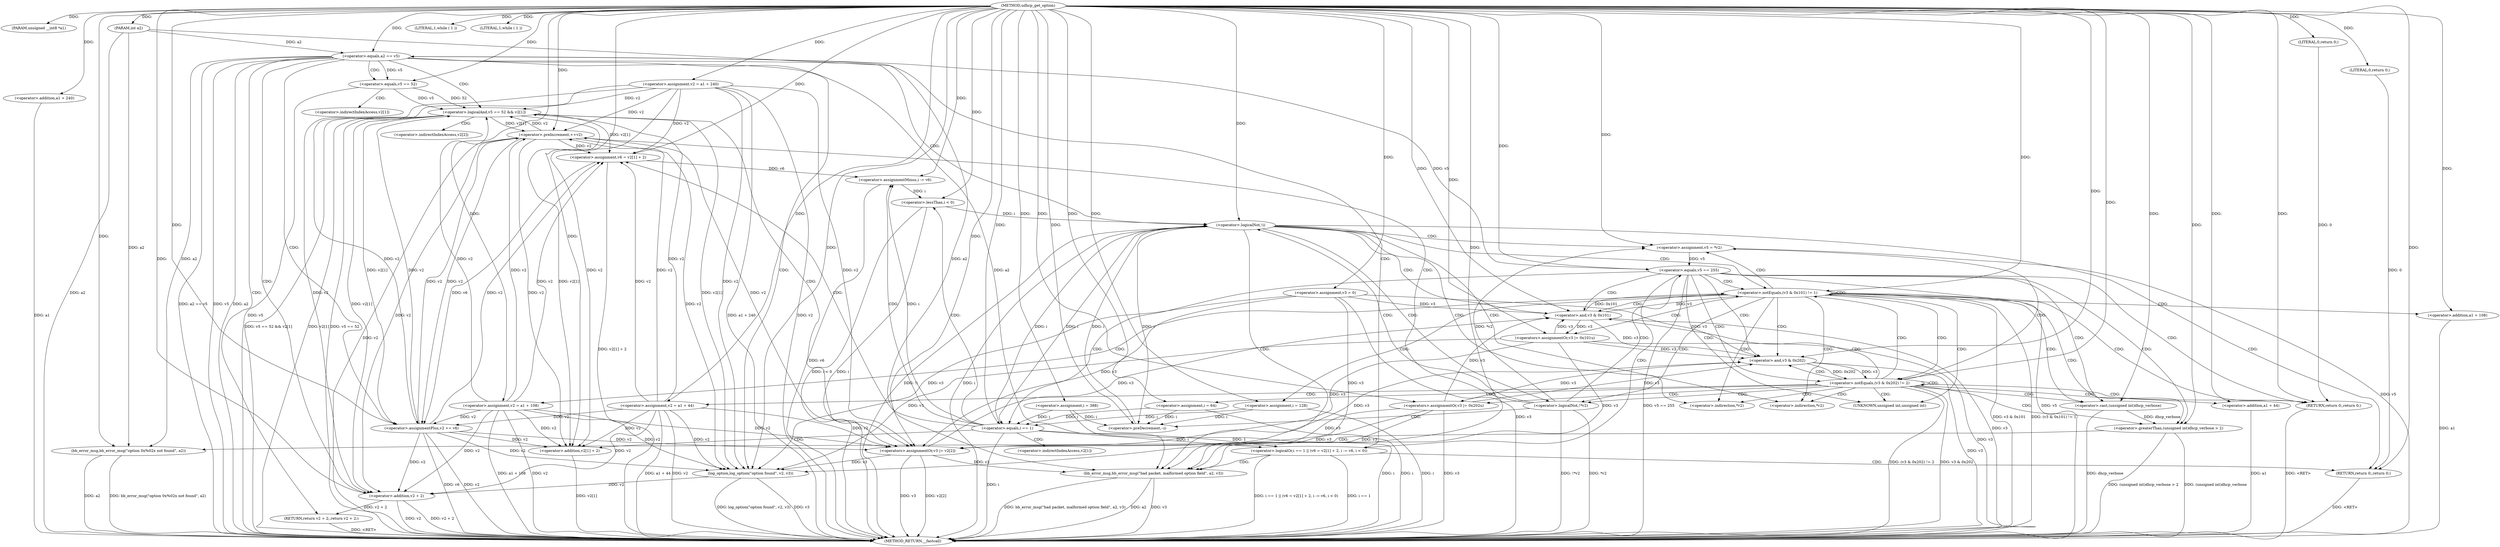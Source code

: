 digraph udhcp_get_option {  
"1000106" [label = "(METHOD,udhcp_get_option)" ]
"1000262" [label = "(METHOD_RETURN,__fastcall)" ]
"1000107" [label = "(PARAM,unsigned __int8 *a1)" ]
"1000108" [label = "(PARAM,int a2)" ]
"1000115" [label = "(<operator>.assignment,v2 = a1 + 240)" ]
"1000117" [label = "(<operator>.addition,a1 + 240)" ]
"1000120" [label = "(<operator>.assignment,v3 = 0)" ]
"1000124" [label = "(<operator>.assignment,i = 388)" ]
"1000127" [label = "(<operator>.assignment,i = 64)" ]
"1000132" [label = "(LITERAL,1,while ( 1 ))" ]
"1000135" [label = "(LITERAL,1,while ( 1 ))" ]
"1000137" [label = "(<operator>.assignment,v5 = *v2)" ]
"1000142" [label = "(<operator>.logicalNot,!*v2)" ]
"1000146" [label = "(<operator>.preDecrement,--i)" ]
"1000148" [label = "(<operator>.preIncrement,++v2)" ]
"1000152" [label = "(<operator>.equals,v5 == 255)" ]
"1000157" [label = "(<operator>.logicalOr,i == 1 || (v6 = v2[1] + 2, i -= v6, i < 0))" ]
"1000158" [label = "(<operator>.equals,i == 1)" ]
"1000162" [label = "(<operator>.assignment,v6 = v2[1] + 2)" ]
"1000164" [label = "(<operator>.addition,v2[1] + 2)" ]
"1000170" [label = "(<operator>.assignmentMinus,i -= v6)" ]
"1000173" [label = "(<operator>.lessThan,i < 0)" ]
"1000178" [label = "(bb_error_msg,bb_error_msg(\"bad packet, malformed option field\", a2, v3))" ]
"1000182" [label = "(RETURN,return 0;,return 0;)" ]
"1000183" [label = "(LITERAL,0,return 0;)" ]
"1000185" [label = "(<operator>.equals,a2 == v5)" ]
"1000189" [label = "(log_option,log_option(\"option found\", v2, v3))" ]
"1000193" [label = "(RETURN,return v2 + 2;,return v2 + 2;)" ]
"1000194" [label = "(<operator>.addition,v2 + 2)" ]
"1000198" [label = "(<operator>.logicalAnd,v5 == 52 && v2[1])" ]
"1000199" [label = "(<operator>.equals,v5 == 52)" ]
"1000205" [label = "(<operators>.assignmentOr,v3 |= v2[2])" ]
"1000210" [label = "(<operator>.assignmentPlus,v2 += v6)" ]
"1000215" [label = "(<operator>.logicalNot,!i)" ]
"1000219" [label = "(<operator>.notEquals,(v3 & 0x101) != 1)" ]
"1000220" [label = "(<operator>.and,v3 & 0x101)" ]
"1000225" [label = "(<operators>.assignmentOr,v3 |= 0x101u)" ]
"1000228" [label = "(<operator>.assignment,v2 = a1 + 108)" ]
"1000230" [label = "(<operator>.addition,a1 + 108)" ]
"1000233" [label = "(<operator>.assignment,i = 128)" ]
"1000237" [label = "(<operator>.notEquals,(v3 & 0x202) != 2)" ]
"1000238" [label = "(<operator>.and,v3 & 0x202)" ]
"1000243" [label = "(<operators>.assignmentOr,v3 |= 0x202u)" ]
"1000246" [label = "(<operator>.assignment,v2 = a1 + 44)" ]
"1000248" [label = "(<operator>.addition,a1 + 44)" ]
"1000252" [label = "(<operator>.greaterThan,(unsigned int)dhcp_verbose > 2)" ]
"1000253" [label = "(<operator>.cast,(unsigned int)dhcp_verbose)" ]
"1000257" [label = "(bb_error_msg,bb_error_msg(\"option 0x%02x not found\", a2))" ]
"1000260" [label = "(RETURN,return 0;,return 0;)" ]
"1000261" [label = "(LITERAL,0,return 0;)" ]
"1000139" [label = "(<operator>.indirection,*v2)" ]
"1000143" [label = "(<operator>.indirection,*v2)" ]
"1000165" [label = "(<operator>.indirectIndexAccess,v2[1])" ]
"1000202" [label = "(<operator>.indirectIndexAccess,v2[1])" ]
"1000207" [label = "(<operator>.indirectIndexAccess,v2[2])" ]
"1000254" [label = "(UNKNOWN,unsigned int,unsigned int)" ]
  "1000137" -> "1000262"  [ label = "DDG: v5"] 
  "1000248" -> "1000262"  [ label = "DDG: a1"] 
  "1000257" -> "1000262"  [ label = "DDG: bb_error_msg(\"option 0x%02x not found\", a2)"] 
  "1000205" -> "1000262"  [ label = "DDG: v3"] 
  "1000194" -> "1000262"  [ label = "DDG: v2"] 
  "1000210" -> "1000262"  [ label = "DDG: v6"] 
  "1000178" -> "1000262"  [ label = "DDG: v3"] 
  "1000162" -> "1000262"  [ label = "DDG: v2[1] + 2"] 
  "1000194" -> "1000262"  [ label = "DDG: v2 + 2"] 
  "1000142" -> "1000262"  [ label = "DDG: *v2"] 
  "1000199" -> "1000262"  [ label = "DDG: v5"] 
  "1000127" -> "1000262"  [ label = "DDG: i"] 
  "1000115" -> "1000262"  [ label = "DDG: a1 + 240"] 
  "1000198" -> "1000262"  [ label = "DDG: v5 == 52"] 
  "1000189" -> "1000262"  [ label = "DDG: log_option(\"option found\", v2, v3)"] 
  "1000238" -> "1000262"  [ label = "DDG: v3"] 
  "1000243" -> "1000262"  [ label = "DDG: v3"] 
  "1000257" -> "1000262"  [ label = "DDG: a2"] 
  "1000173" -> "1000262"  [ label = "DDG: i"] 
  "1000117" -> "1000262"  [ label = "DDG: a1"] 
  "1000142" -> "1000262"  [ label = "DDG: !*v2"] 
  "1000178" -> "1000262"  [ label = "DDG: bb_error_msg(\"bad packet, malformed option field\", a2, v3)"] 
  "1000228" -> "1000262"  [ label = "DDG: a1 + 108"] 
  "1000210" -> "1000262"  [ label = "DDG: v2"] 
  "1000157" -> "1000262"  [ label = "DDG: i == 1 || (v6 = v2[1] + 2, i -= v6, i < 0)"] 
  "1000228" -> "1000262"  [ label = "DDG: v2"] 
  "1000220" -> "1000262"  [ label = "DDG: v3"] 
  "1000152" -> "1000262"  [ label = "DDG: v5 == 255"] 
  "1000233" -> "1000262"  [ label = "DDG: i"] 
  "1000120" -> "1000262"  [ label = "DDG: v3"] 
  "1000219" -> "1000262"  [ label = "DDG: v3 & 0x101"] 
  "1000152" -> "1000262"  [ label = "DDG: v5"] 
  "1000225" -> "1000262"  [ label = "DDG: v3"] 
  "1000148" -> "1000262"  [ label = "DDG: v2"] 
  "1000178" -> "1000262"  [ label = "DDG: a2"] 
  "1000252" -> "1000262"  [ label = "DDG: (unsigned int)dhcp_verbose"] 
  "1000157" -> "1000262"  [ label = "DDG: i == 1"] 
  "1000246" -> "1000262"  [ label = "DDG: v2"] 
  "1000115" -> "1000262"  [ label = "DDG: v2"] 
  "1000215" -> "1000262"  [ label = "DDG: !i"] 
  "1000237" -> "1000262"  [ label = "DDG: (v3 & 0x202) != 2"] 
  "1000158" -> "1000262"  [ label = "DDG: i"] 
  "1000253" -> "1000262"  [ label = "DDG: dhcp_verbose"] 
  "1000185" -> "1000262"  [ label = "DDG: a2 == v5"] 
  "1000205" -> "1000262"  [ label = "DDG: v2[2]"] 
  "1000246" -> "1000262"  [ label = "DDG: a1 + 44"] 
  "1000252" -> "1000262"  [ label = "DDG: (unsigned int)dhcp_verbose > 2"] 
  "1000230" -> "1000262"  [ label = "DDG: a1"] 
  "1000198" -> "1000262"  [ label = "DDG: v5 == 52 && v2[1]"] 
  "1000124" -> "1000262"  [ label = "DDG: i"] 
  "1000189" -> "1000262"  [ label = "DDG: v3"] 
  "1000185" -> "1000262"  [ label = "DDG: v5"] 
  "1000215" -> "1000262"  [ label = "DDG: i"] 
  "1000173" -> "1000262"  [ label = "DDG: i < 0"] 
  "1000237" -> "1000262"  [ label = "DDG: v3 & 0x202"] 
  "1000170" -> "1000262"  [ label = "DDG: v6"] 
  "1000198" -> "1000262"  [ label = "DDG: v2[1]"] 
  "1000108" -> "1000262"  [ label = "DDG: a2"] 
  "1000164" -> "1000262"  [ label = "DDG: v2[1]"] 
  "1000219" -> "1000262"  [ label = "DDG: (v3 & 0x101) != 1"] 
  "1000185" -> "1000262"  [ label = "DDG: a2"] 
  "1000182" -> "1000262"  [ label = "DDG: <RET>"] 
  "1000260" -> "1000262"  [ label = "DDG: <RET>"] 
  "1000193" -> "1000262"  [ label = "DDG: <RET>"] 
  "1000106" -> "1000107"  [ label = "DDG: "] 
  "1000106" -> "1000108"  [ label = "DDG: "] 
  "1000106" -> "1000115"  [ label = "DDG: "] 
  "1000106" -> "1000117"  [ label = "DDG: "] 
  "1000106" -> "1000120"  [ label = "DDG: "] 
  "1000106" -> "1000124"  [ label = "DDG: "] 
  "1000106" -> "1000127"  [ label = "DDG: "] 
  "1000106" -> "1000132"  [ label = "DDG: "] 
  "1000106" -> "1000135"  [ label = "DDG: "] 
  "1000142" -> "1000137"  [ label = "DDG: *v2"] 
  "1000106" -> "1000137"  [ label = "DDG: "] 
  "1000127" -> "1000146"  [ label = "DDG: i"] 
  "1000233" -> "1000146"  [ label = "DDG: i"] 
  "1000124" -> "1000146"  [ label = "DDG: i"] 
  "1000215" -> "1000146"  [ label = "DDG: i"] 
  "1000106" -> "1000146"  [ label = "DDG: "] 
  "1000210" -> "1000148"  [ label = "DDG: v2"] 
  "1000228" -> "1000148"  [ label = "DDG: v2"] 
  "1000198" -> "1000148"  [ label = "DDG: v2[1]"] 
  "1000246" -> "1000148"  [ label = "DDG: v2"] 
  "1000115" -> "1000148"  [ label = "DDG: v2"] 
  "1000106" -> "1000148"  [ label = "DDG: "] 
  "1000137" -> "1000152"  [ label = "DDG: v5"] 
  "1000106" -> "1000152"  [ label = "DDG: "] 
  "1000158" -> "1000157"  [ label = "DDG: i"] 
  "1000158" -> "1000157"  [ label = "DDG: 1"] 
  "1000127" -> "1000158"  [ label = "DDG: i"] 
  "1000233" -> "1000158"  [ label = "DDG: i"] 
  "1000124" -> "1000158"  [ label = "DDG: i"] 
  "1000215" -> "1000158"  [ label = "DDG: i"] 
  "1000106" -> "1000158"  [ label = "DDG: "] 
  "1000210" -> "1000162"  [ label = "DDG: v2"] 
  "1000228" -> "1000162"  [ label = "DDG: v2"] 
  "1000148" -> "1000162"  [ label = "DDG: v2"] 
  "1000198" -> "1000162"  [ label = "DDG: v2[1]"] 
  "1000246" -> "1000162"  [ label = "DDG: v2"] 
  "1000115" -> "1000162"  [ label = "DDG: v2"] 
  "1000106" -> "1000162"  [ label = "DDG: "] 
  "1000210" -> "1000164"  [ label = "DDG: v2"] 
  "1000228" -> "1000164"  [ label = "DDG: v2"] 
  "1000148" -> "1000164"  [ label = "DDG: v2"] 
  "1000198" -> "1000164"  [ label = "DDG: v2[1]"] 
  "1000246" -> "1000164"  [ label = "DDG: v2"] 
  "1000115" -> "1000164"  [ label = "DDG: v2"] 
  "1000106" -> "1000164"  [ label = "DDG: "] 
  "1000162" -> "1000170"  [ label = "DDG: v6"] 
  "1000106" -> "1000170"  [ label = "DDG: "] 
  "1000158" -> "1000170"  [ label = "DDG: i"] 
  "1000170" -> "1000173"  [ label = "DDG: i"] 
  "1000106" -> "1000173"  [ label = "DDG: "] 
  "1000106" -> "1000178"  [ label = "DDG: "] 
  "1000185" -> "1000178"  [ label = "DDG: a2"] 
  "1000108" -> "1000178"  [ label = "DDG: a2"] 
  "1000243" -> "1000178"  [ label = "DDG: v3"] 
  "1000120" -> "1000178"  [ label = "DDG: v3"] 
  "1000225" -> "1000178"  [ label = "DDG: v3"] 
  "1000205" -> "1000178"  [ label = "DDG: v3"] 
  "1000183" -> "1000182"  [ label = "DDG: 0"] 
  "1000106" -> "1000182"  [ label = "DDG: "] 
  "1000106" -> "1000183"  [ label = "DDG: "] 
  "1000108" -> "1000185"  [ label = "DDG: a2"] 
  "1000106" -> "1000185"  [ label = "DDG: "] 
  "1000152" -> "1000185"  [ label = "DDG: v5"] 
  "1000106" -> "1000189"  [ label = "DDG: "] 
  "1000210" -> "1000189"  [ label = "DDG: v2"] 
  "1000228" -> "1000189"  [ label = "DDG: v2"] 
  "1000148" -> "1000189"  [ label = "DDG: v2"] 
  "1000198" -> "1000189"  [ label = "DDG: v2[1]"] 
  "1000246" -> "1000189"  [ label = "DDG: v2"] 
  "1000115" -> "1000189"  [ label = "DDG: v2"] 
  "1000243" -> "1000189"  [ label = "DDG: v3"] 
  "1000120" -> "1000189"  [ label = "DDG: v3"] 
  "1000225" -> "1000189"  [ label = "DDG: v3"] 
  "1000205" -> "1000189"  [ label = "DDG: v3"] 
  "1000194" -> "1000193"  [ label = "DDG: v2 + 2"] 
  "1000189" -> "1000194"  [ label = "DDG: v2"] 
  "1000198" -> "1000194"  [ label = "DDG: v2[1]"] 
  "1000106" -> "1000194"  [ label = "DDG: "] 
  "1000210" -> "1000194"  [ label = "DDG: v2"] 
  "1000228" -> "1000194"  [ label = "DDG: v2"] 
  "1000148" -> "1000194"  [ label = "DDG: v2"] 
  "1000246" -> "1000194"  [ label = "DDG: v2"] 
  "1000115" -> "1000194"  [ label = "DDG: v2"] 
  "1000199" -> "1000198"  [ label = "DDG: v5"] 
  "1000199" -> "1000198"  [ label = "DDG: 52"] 
  "1000185" -> "1000199"  [ label = "DDG: v5"] 
  "1000106" -> "1000199"  [ label = "DDG: "] 
  "1000210" -> "1000198"  [ label = "DDG: v2"] 
  "1000228" -> "1000198"  [ label = "DDG: v2"] 
  "1000148" -> "1000198"  [ label = "DDG: v2"] 
  "1000246" -> "1000198"  [ label = "DDG: v2"] 
  "1000115" -> "1000198"  [ label = "DDG: v2"] 
  "1000210" -> "1000205"  [ label = "DDG: v2"] 
  "1000228" -> "1000205"  [ label = "DDG: v2"] 
  "1000148" -> "1000205"  [ label = "DDG: v2"] 
  "1000246" -> "1000205"  [ label = "DDG: v2"] 
  "1000115" -> "1000205"  [ label = "DDG: v2"] 
  "1000243" -> "1000205"  [ label = "DDG: v3"] 
  "1000120" -> "1000205"  [ label = "DDG: v3"] 
  "1000225" -> "1000205"  [ label = "DDG: v3"] 
  "1000106" -> "1000205"  [ label = "DDG: "] 
  "1000106" -> "1000210"  [ label = "DDG: "] 
  "1000162" -> "1000210"  [ label = "DDG: v6"] 
  "1000228" -> "1000210"  [ label = "DDG: v2"] 
  "1000148" -> "1000210"  [ label = "DDG: v2"] 
  "1000198" -> "1000210"  [ label = "DDG: v2[1]"] 
  "1000246" -> "1000210"  [ label = "DDG: v2"] 
  "1000115" -> "1000210"  [ label = "DDG: v2"] 
  "1000173" -> "1000215"  [ label = "DDG: i"] 
  "1000146" -> "1000215"  [ label = "DDG: i"] 
  "1000158" -> "1000215"  [ label = "DDG: i"] 
  "1000106" -> "1000215"  [ label = "DDG: "] 
  "1000220" -> "1000219"  [ label = "DDG: v3"] 
  "1000220" -> "1000219"  [ label = "DDG: 0x101"] 
  "1000243" -> "1000220"  [ label = "DDG: v3"] 
  "1000120" -> "1000220"  [ label = "DDG: v3"] 
  "1000225" -> "1000220"  [ label = "DDG: v3"] 
  "1000205" -> "1000220"  [ label = "DDG: v3"] 
  "1000106" -> "1000220"  [ label = "DDG: "] 
  "1000106" -> "1000219"  [ label = "DDG: "] 
  "1000106" -> "1000225"  [ label = "DDG: "] 
  "1000220" -> "1000225"  [ label = "DDG: v3"] 
  "1000106" -> "1000228"  [ label = "DDG: "] 
  "1000106" -> "1000230"  [ label = "DDG: "] 
  "1000106" -> "1000233"  [ label = "DDG: "] 
  "1000238" -> "1000237"  [ label = "DDG: v3"] 
  "1000238" -> "1000237"  [ label = "DDG: 0x202"] 
  "1000243" -> "1000238"  [ label = "DDG: v3"] 
  "1000225" -> "1000238"  [ label = "DDG: v3"] 
  "1000205" -> "1000238"  [ label = "DDG: v3"] 
  "1000220" -> "1000238"  [ label = "DDG: v3"] 
  "1000120" -> "1000238"  [ label = "DDG: v3"] 
  "1000106" -> "1000238"  [ label = "DDG: "] 
  "1000106" -> "1000237"  [ label = "DDG: "] 
  "1000106" -> "1000243"  [ label = "DDG: "] 
  "1000238" -> "1000243"  [ label = "DDG: v3"] 
  "1000106" -> "1000246"  [ label = "DDG: "] 
  "1000106" -> "1000248"  [ label = "DDG: "] 
  "1000253" -> "1000252"  [ label = "DDG: dhcp_verbose"] 
  "1000106" -> "1000253"  [ label = "DDG: "] 
  "1000106" -> "1000252"  [ label = "DDG: "] 
  "1000106" -> "1000257"  [ label = "DDG: "] 
  "1000185" -> "1000257"  [ label = "DDG: a2"] 
  "1000108" -> "1000257"  [ label = "DDG: a2"] 
  "1000261" -> "1000260"  [ label = "DDG: 0"] 
  "1000106" -> "1000260"  [ label = "DDG: "] 
  "1000106" -> "1000261"  [ label = "DDG: "] 
  "1000142" -> "1000215"  [ label = "CDG: "] 
  "1000142" -> "1000152"  [ label = "CDG: "] 
  "1000142" -> "1000148"  [ label = "CDG: "] 
  "1000142" -> "1000146"  [ label = "CDG: "] 
  "1000152" -> "1000158"  [ label = "CDG: "] 
  "1000152" -> "1000157"  [ label = "CDG: "] 
  "1000152" -> "1000220"  [ label = "CDG: "] 
  "1000152" -> "1000219"  [ label = "CDG: "] 
  "1000152" -> "1000238"  [ label = "CDG: "] 
  "1000152" -> "1000237"  [ label = "CDG: "] 
  "1000152" -> "1000254"  [ label = "CDG: "] 
  "1000152" -> "1000253"  [ label = "CDG: "] 
  "1000152" -> "1000252"  [ label = "CDG: "] 
  "1000152" -> "1000260"  [ label = "CDG: "] 
  "1000157" -> "1000185"  [ label = "CDG: "] 
  "1000157" -> "1000182"  [ label = "CDG: "] 
  "1000157" -> "1000178"  [ label = "CDG: "] 
  "1000158" -> "1000173"  [ label = "CDG: "] 
  "1000158" -> "1000170"  [ label = "CDG: "] 
  "1000158" -> "1000165"  [ label = "CDG: "] 
  "1000158" -> "1000164"  [ label = "CDG: "] 
  "1000158" -> "1000162"  [ label = "CDG: "] 
  "1000185" -> "1000189"  [ label = "CDG: "] 
  "1000185" -> "1000199"  [ label = "CDG: "] 
  "1000185" -> "1000198"  [ label = "CDG: "] 
  "1000185" -> "1000194"  [ label = "CDG: "] 
  "1000185" -> "1000193"  [ label = "CDG: "] 
  "1000185" -> "1000215"  [ label = "CDG: "] 
  "1000185" -> "1000210"  [ label = "CDG: "] 
  "1000198" -> "1000207"  [ label = "CDG: "] 
  "1000198" -> "1000205"  [ label = "CDG: "] 
  "1000199" -> "1000202"  [ label = "CDG: "] 
  "1000215" -> "1000182"  [ label = "CDG: "] 
  "1000215" -> "1000178"  [ label = "CDG: "] 
  "1000215" -> "1000220"  [ label = "CDG: "] 
  "1000215" -> "1000219"  [ label = "CDG: "] 
  "1000215" -> "1000143"  [ label = "CDG: "] 
  "1000215" -> "1000142"  [ label = "CDG: "] 
  "1000215" -> "1000139"  [ label = "CDG: "] 
  "1000215" -> "1000137"  [ label = "CDG: "] 
  "1000219" -> "1000233"  [ label = "CDG: "] 
  "1000219" -> "1000230"  [ label = "CDG: "] 
  "1000219" -> "1000228"  [ label = "CDG: "] 
  "1000219" -> "1000225"  [ label = "CDG: "] 
  "1000219" -> "1000238"  [ label = "CDG: "] 
  "1000219" -> "1000237"  [ label = "CDG: "] 
  "1000219" -> "1000254"  [ label = "CDG: "] 
  "1000219" -> "1000253"  [ label = "CDG: "] 
  "1000219" -> "1000252"  [ label = "CDG: "] 
  "1000219" -> "1000260"  [ label = "CDG: "] 
  "1000219" -> "1000220"  [ label = "CDG: "] 
  "1000219" -> "1000219"  [ label = "CDG: "] 
  "1000219" -> "1000143"  [ label = "CDG: "] 
  "1000219" -> "1000142"  [ label = "CDG: "] 
  "1000219" -> "1000139"  [ label = "CDG: "] 
  "1000219" -> "1000137"  [ label = "CDG: "] 
  "1000237" -> "1000254"  [ label = "CDG: "] 
  "1000237" -> "1000253"  [ label = "CDG: "] 
  "1000237" -> "1000252"  [ label = "CDG: "] 
  "1000237" -> "1000248"  [ label = "CDG: "] 
  "1000237" -> "1000246"  [ label = "CDG: "] 
  "1000237" -> "1000243"  [ label = "CDG: "] 
  "1000237" -> "1000260"  [ label = "CDG: "] 
  "1000237" -> "1000127"  [ label = "CDG: "] 
  "1000237" -> "1000238"  [ label = "CDG: "] 
  "1000237" -> "1000237"  [ label = "CDG: "] 
  "1000237" -> "1000220"  [ label = "CDG: "] 
  "1000237" -> "1000219"  [ label = "CDG: "] 
  "1000237" -> "1000143"  [ label = "CDG: "] 
  "1000237" -> "1000142"  [ label = "CDG: "] 
  "1000237" -> "1000139"  [ label = "CDG: "] 
  "1000237" -> "1000137"  [ label = "CDG: "] 
  "1000252" -> "1000257"  [ label = "CDG: "] 
}
